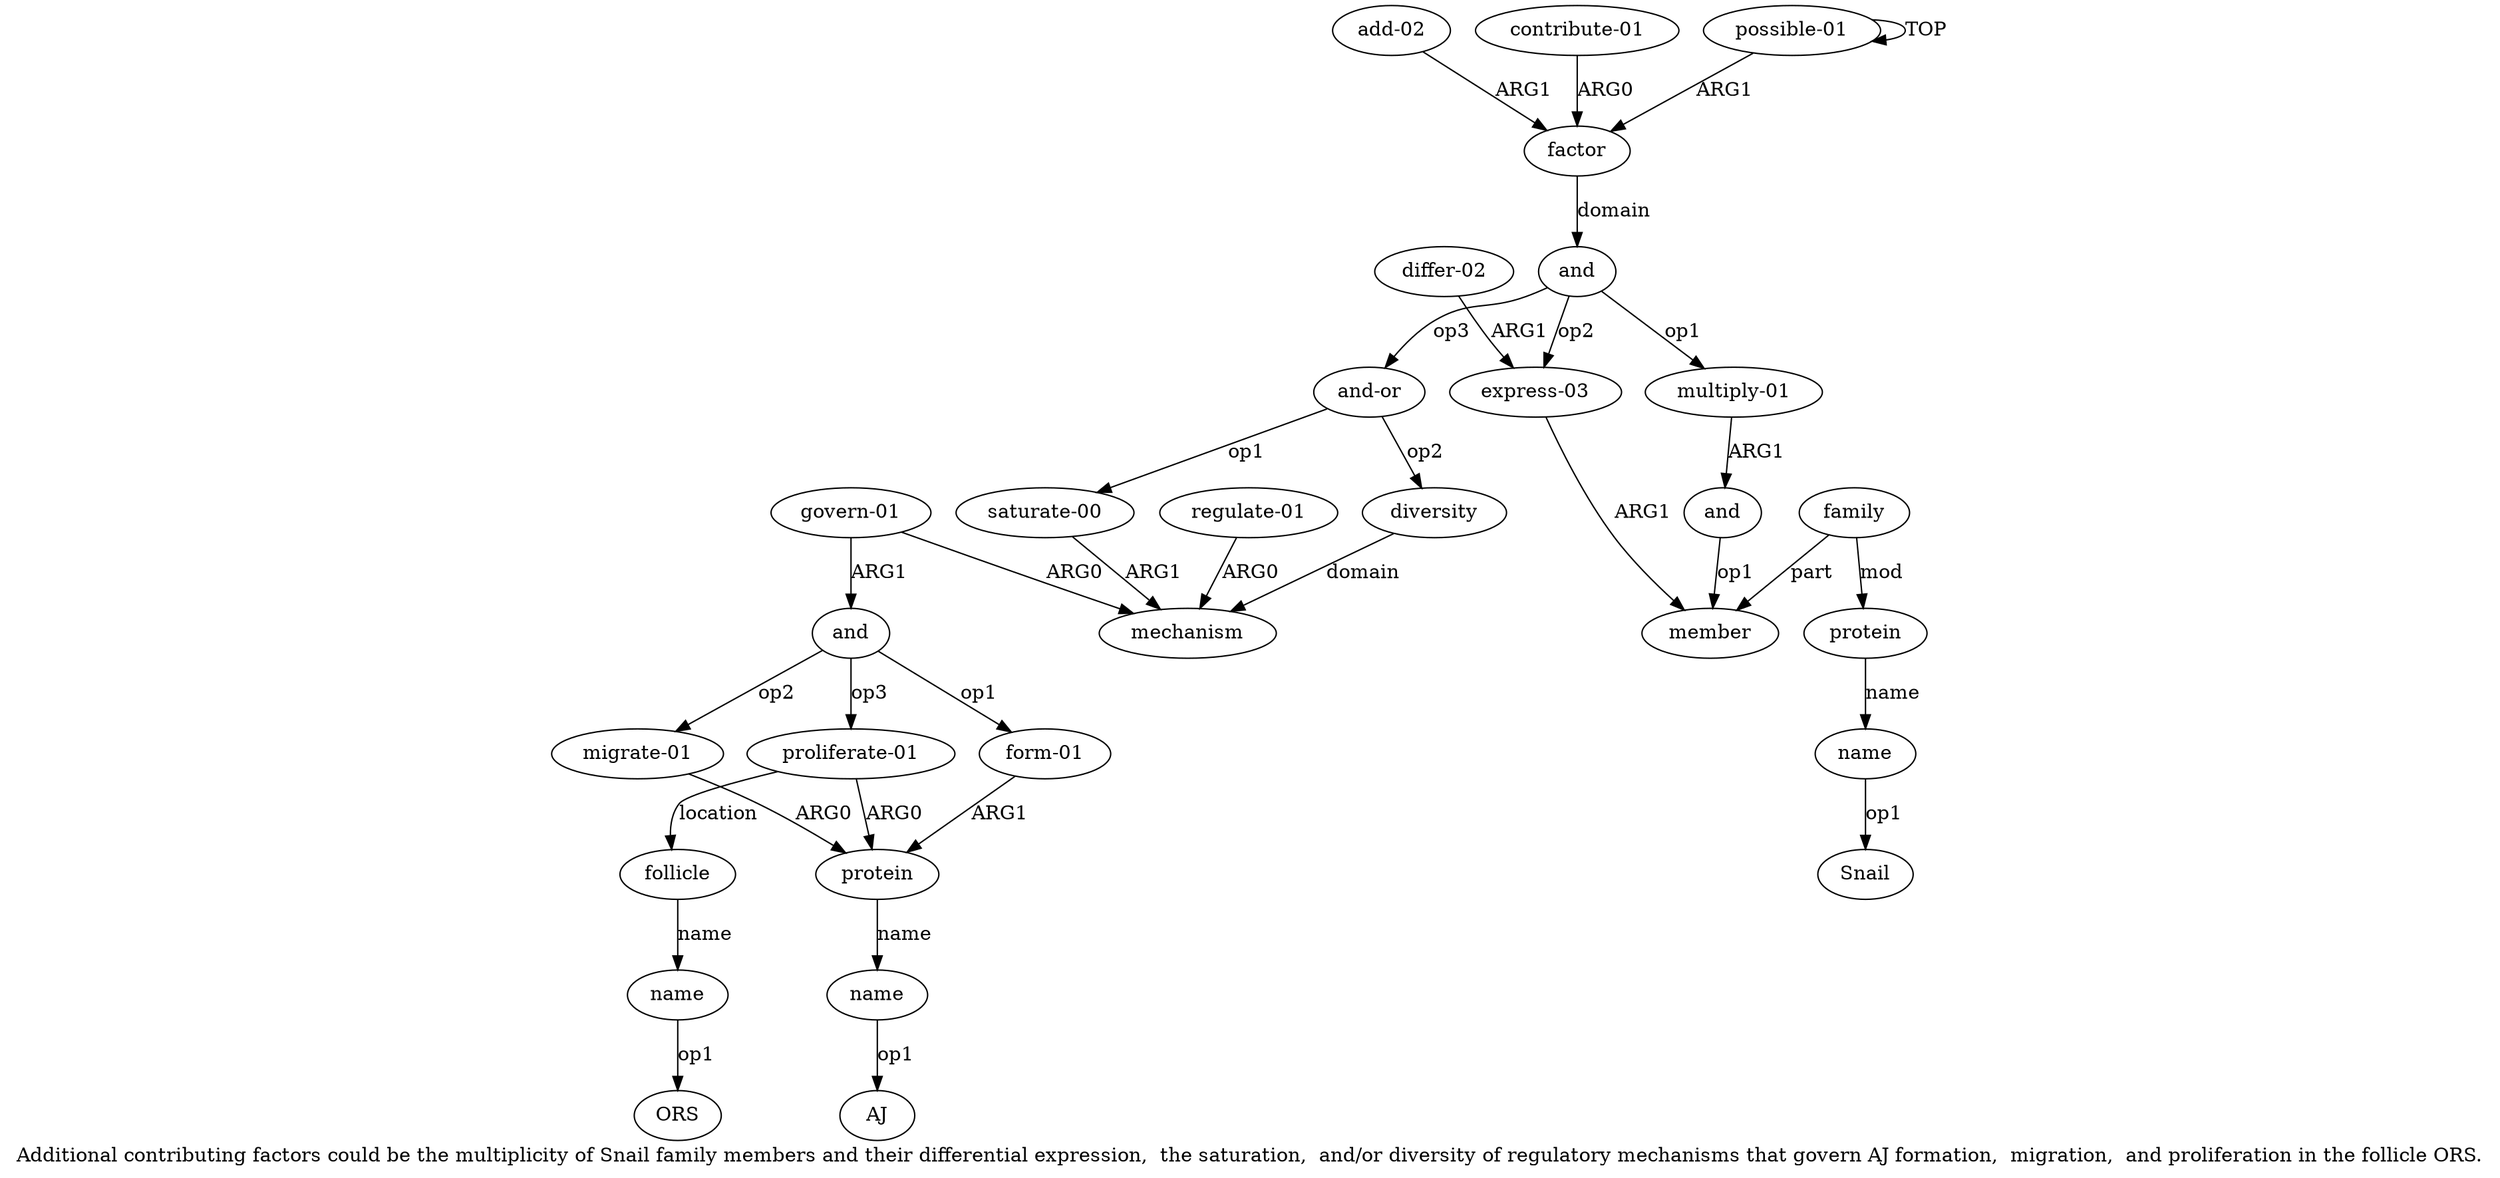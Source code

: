 digraph  {
	graph [label="Additional contributing factors could be the multiplicity of Snail family members and their differential expression,  the saturation,  \
and/or diversity of regulatory mechanisms that govern AJ formation,  migration,  and proliferation in the follicle ORS."];
	node [label="\N"];
	a20	 [color=black,
		gold_ind=20,
		gold_label=name,
		label=name,
		test_ind=20,
		test_label=name];
	"a20 AJ"	 [color=black,
		gold_ind=-1,
		gold_label=AJ,
		label=AJ,
		test_ind=-1,
		test_label=AJ];
	a20 -> "a20 AJ" [key=0,
	color=black,
	gold_label=op1,
	label=op1,
	test_label=op1];
a21 [color=black,
	gold_ind=21,
	gold_label="migrate-01",
	label="migrate-01",
	test_ind=21,
	test_label="migrate-01"];
a19 [color=black,
	gold_ind=19,
	gold_label=protein,
	label=protein,
	test_ind=19,
	test_label=protein];
a21 -> a19 [key=0,
color=black,
gold_label=ARG0,
label=ARG0,
test_label=ARG0];
a22 [color=black,
gold_ind=22,
gold_label="proliferate-01",
label="proliferate-01",
test_ind=22,
test_label="proliferate-01"];
a23 [color=black,
gold_ind=23,
gold_label=follicle,
label=follicle,
test_ind=23,
test_label=follicle];
a22 -> a23 [key=0,
color=black,
gold_label=location,
label=location,
test_label=location];
a22 -> a19 [key=0,
color=black,
gold_label=ARG0,
label=ARG0,
test_label=ARG0];
a24 [color=black,
gold_ind=24,
gold_label=name,
label=name,
test_ind=24,
test_label=name];
a23 -> a24 [key=0,
color=black,
gold_label=name,
label=name,
test_label=name];
"a24 ORS" [color=black,
gold_ind=-1,
gold_label=ORS,
label=ORS,
test_ind=-1,
test_label=ORS];
a24 -> "a24 ORS" [key=0,
color=black,
gold_label=op1,
label=op1,
test_label=op1];
a25 [color=black,
gold_ind=25,
gold_label="add-02",
label="add-02",
test_ind=25,
test_label="add-02"];
a1 [color=black,
gold_ind=1,
gold_label=factor,
label=factor,
test_ind=1,
test_label=factor];
a25 -> a1 [key=0,
color=black,
gold_label=ARG1,
label=ARG1,
test_label=ARG1];
a26 [color=black,
gold_ind=26,
gold_label="contribute-01",
label="contribute-01",
test_ind=26,
test_label="contribute-01"];
a26 -> a1 [key=0,
color=black,
gold_label=ARG0,
label=ARG0,
test_label=ARG0];
a15 [color=black,
gold_ind=15,
gold_label="regulate-01",
label="regulate-01",
test_ind=15,
test_label="regulate-01"];
a14 [color=black,
gold_ind=14,
gold_label=mechanism,
label=mechanism,
test_ind=14,
test_label=mechanism];
a15 -> a14 [key=0,
color=black,
gold_label=ARG0,
label=ARG0,
test_label=ARG0];
a17 [color=black,
gold_ind=17,
gold_label=and,
label=and,
test_ind=17,
test_label=and];
a17 -> a21 [key=0,
color=black,
gold_label=op2,
label=op2,
test_label=op2];
a17 -> a22 [key=0,
color=black,
gold_label=op3,
label=op3,
test_label=op3];
a18 [color=black,
gold_ind=18,
gold_label="form-01",
label="form-01",
test_ind=18,
test_label="form-01"];
a17 -> a18 [key=0,
color=black,
gold_label=op1,
label=op1,
test_label=op1];
a16 [color=black,
gold_ind=16,
gold_label="govern-01",
label="govern-01",
test_ind=16,
test_label="govern-01"];
a16 -> a14 [key=0,
color=black,
gold_label=ARG0,
label=ARG0,
test_label=ARG0];
a16 -> a17 [key=0,
color=black,
gold_label=ARG1,
label=ARG1,
test_label=ARG1];
a11 [color=black,
gold_ind=11,
gold_label="and-or",
label="and-or",
test_ind=11,
test_label="and-or"];
a13 [color=black,
gold_ind=13,
gold_label=diversity,
label=diversity,
test_ind=13,
test_label=diversity];
a11 -> a13 [key=0,
color=black,
gold_label=op2,
label=op2,
test_label=op2];
a12 [color=black,
gold_ind=12,
gold_label="saturate-00",
label="saturate-00",
test_ind=12,
test_label="saturate-00"];
a11 -> a12 [key=0,
color=black,
gold_label=op1,
label=op1,
test_label=op1];
a10 [color=black,
gold_ind=10,
gold_label="differ-02",
label="differ-02",
test_ind=10,
test_label="differ-02"];
a9 [color=black,
gold_ind=9,
gold_label="express-03",
label="express-03",
test_ind=9,
test_label="express-03"];
a10 -> a9 [key=0,
color=black,
gold_label=ARG1,
label=ARG1,
test_label=ARG1];
a13 -> a14 [key=0,
color=black,
gold_label=domain,
label=domain,
test_label=domain];
a12 -> a14 [key=0,
color=black,
gold_label=ARG1,
label=ARG1,
test_label=ARG1];
a19 -> a20 [key=0,
color=black,
gold_label=name,
label=name,
test_label=name];
a18 -> a19 [key=0,
color=black,
gold_label=ARG1,
label=ARG1,
test_label=ARG1];
a2 [color=black,
gold_ind=2,
gold_label=and,
label=and,
test_ind=2,
test_label=and];
a1 -> a2 [key=0,
color=black,
gold_label=domain,
label=domain,
test_label=domain];
a0 [color=black,
gold_ind=0,
gold_label="possible-01",
label="possible-01",
test_ind=0,
test_label="possible-01"];
a0 -> a1 [key=0,
color=black,
gold_label=ARG1,
label=ARG1,
test_label=ARG1];
a0 -> a0 [key=0,
color=black,
gold_label=TOP,
label=TOP,
test_label=TOP];
a3 [color=black,
gold_ind=3,
gold_label="multiply-01",
label="multiply-01",
test_ind=3,
test_label="multiply-01"];
a4 [color=black,
gold_ind=4,
gold_label=and,
label=and,
test_ind=4,
test_label=and];
a3 -> a4 [key=0,
color=black,
gold_label=ARG1,
label=ARG1,
test_label=ARG1];
a2 -> a11 [key=0,
color=black,
gold_label=op3,
label=op3,
test_label=op3];
a2 -> a3 [key=0,
color=black,
gold_label=op1,
label=op1,
test_label=op1];
a2 -> a9 [key=0,
color=black,
gold_label=op2,
label=op2,
test_label=op2];
a5 [color=black,
gold_ind=5,
gold_label=member,
label=member,
test_ind=5,
test_label=member];
a4 -> a5 [key=0,
color=black,
gold_label=op1,
label=op1,
test_label=op1];
a7 [color=black,
gold_ind=7,
gold_label=protein,
label=protein,
test_ind=7,
test_label=protein];
a8 [color=black,
gold_ind=8,
gold_label=name,
label=name,
test_ind=8,
test_label=name];
a7 -> a8 [key=0,
color=black,
gold_label=name,
label=name,
test_label=name];
a6 [color=black,
gold_ind=6,
gold_label=family,
label=family,
test_ind=6,
test_label=family];
a6 -> a5 [key=0,
color=black,
gold_label=part,
label=part,
test_label=part];
a6 -> a7 [key=0,
color=black,
gold_label=mod,
label=mod,
test_label=mod];
a9 -> a5 [key=0,
color=black,
gold_label=ARG1,
label=ARG1,
test_label=ARG1];
"a8 Snail" [color=black,
gold_ind=-1,
gold_label=Snail,
label=Snail,
test_ind=-1,
test_label=Snail];
a8 -> "a8 Snail" [key=0,
color=black,
gold_label=op1,
label=op1,
test_label=op1];
}
